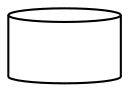 graph G {
	graph [bb="0,0,54,36"];
	node [label="\N"];
	a	[height=0.5,
		label="",
		pos="27,18",
		shape=cylinder,
		width=0.75];
}
